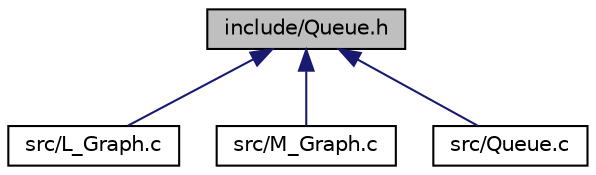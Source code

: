 digraph "include/Queue.h"
{
 // LATEX_PDF_SIZE
  edge [fontname="Helvetica",fontsize="10",labelfontname="Helvetica",labelfontsize="10"];
  node [fontname="Helvetica",fontsize="10",shape=record];
  Node1 [label="include/Queue.h",height=0.2,width=0.4,color="black", fillcolor="grey75", style="filled", fontcolor="black",tooltip="Biblioteca de fila encadeada dinâmica."];
  Node1 -> Node2 [dir="back",color="midnightblue",fontsize="10",style="solid",fontname="Helvetica"];
  Node2 [label="src/L_Graph.c",height=0.2,width=0.4,color="black", fillcolor="white", style="filled",URL="$L__Graph_8c.html",tooltip=" "];
  Node1 -> Node3 [dir="back",color="midnightblue",fontsize="10",style="solid",fontname="Helvetica"];
  Node3 [label="src/M_Graph.c",height=0.2,width=0.4,color="black", fillcolor="white", style="filled",URL="$M__Graph_8c.html",tooltip=" "];
  Node1 -> Node4 [dir="back",color="midnightblue",fontsize="10",style="solid",fontname="Helvetica"];
  Node4 [label="src/Queue.c",height=0.2,width=0.4,color="black", fillcolor="white", style="filled",URL="$Queue_8c.html",tooltip=" "];
}
